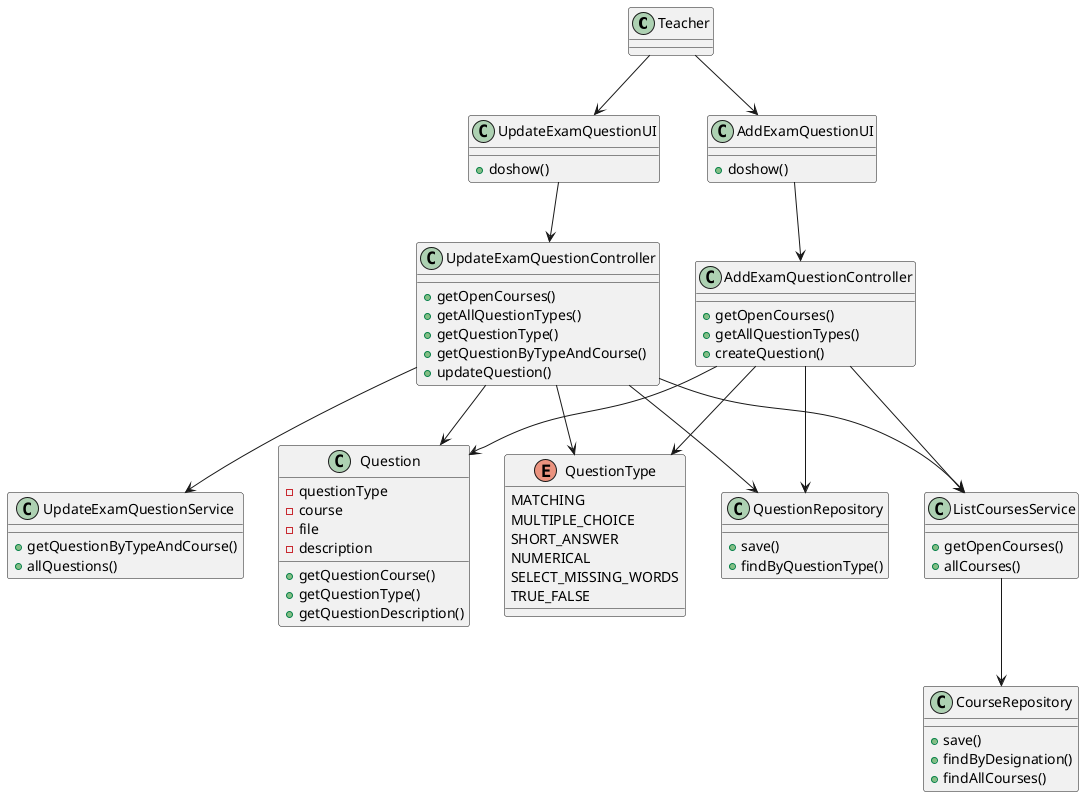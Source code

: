 @startuml

class Teacher
class AddExamQuestionUI {
    +doshow()
}

class UpdateExamQuestionUI {
    +doshow()
}
class UpdateExamQuestionController {
    +getOpenCourses()
    +getAllQuestionTypes()
    +getQuestionType()
    +getQuestionByTypeAndCourse()
    +updateQuestion()
}

class ListCoursesService {
    +getOpenCourses()
    +allCourses()
}

class UpdateExamQuestionService {
    +getQuestionByTypeAndCourse()
    +allQuestions()
}


class AddExamQuestionController {
    +getOpenCourses()
    +getAllQuestionTypes()
    +createQuestion()
}

class Question{
    - questionType
    - course
    - file
    - description
    + getQuestionCourse()
    + getQuestionType()
    +getQuestionDescription()
}

enum QuestionType {
    MATCHING
    MULTIPLE_CHOICE
    SHORT_ANSWER
    NUMERICAL
    SELECT_MISSING_WORDS
    TRUE_FALSE
}

class QuestionRepository {
    +save()
    +findByQuestionType()
}

class CourseRepository {
    +save()
    +findByDesignation()
    +findAllCourses()
}

Teacher --> UpdateExamQuestionUI
UpdateExamQuestionUI-->UpdateExamQuestionController
UpdateExamQuestionController-->ListCoursesService
UpdateExamQuestionController-->QuestionType
UpdateExamQuestionController-->Question
UpdateExamQuestionController-->UpdateExamQuestionService
UpdateExamQuestionController-->QuestionRepository

Teacher --> AddExamQuestionUI
AddExamQuestionUI-->AddExamQuestionController
AddExamQuestionController-->QuestionType
AddExamQuestionController-->ListCoursesService
AddExamQuestionController-->Question
AddExamQuestionController-->QuestionRepository


ListCoursesService-->CourseRepository
@enduml
